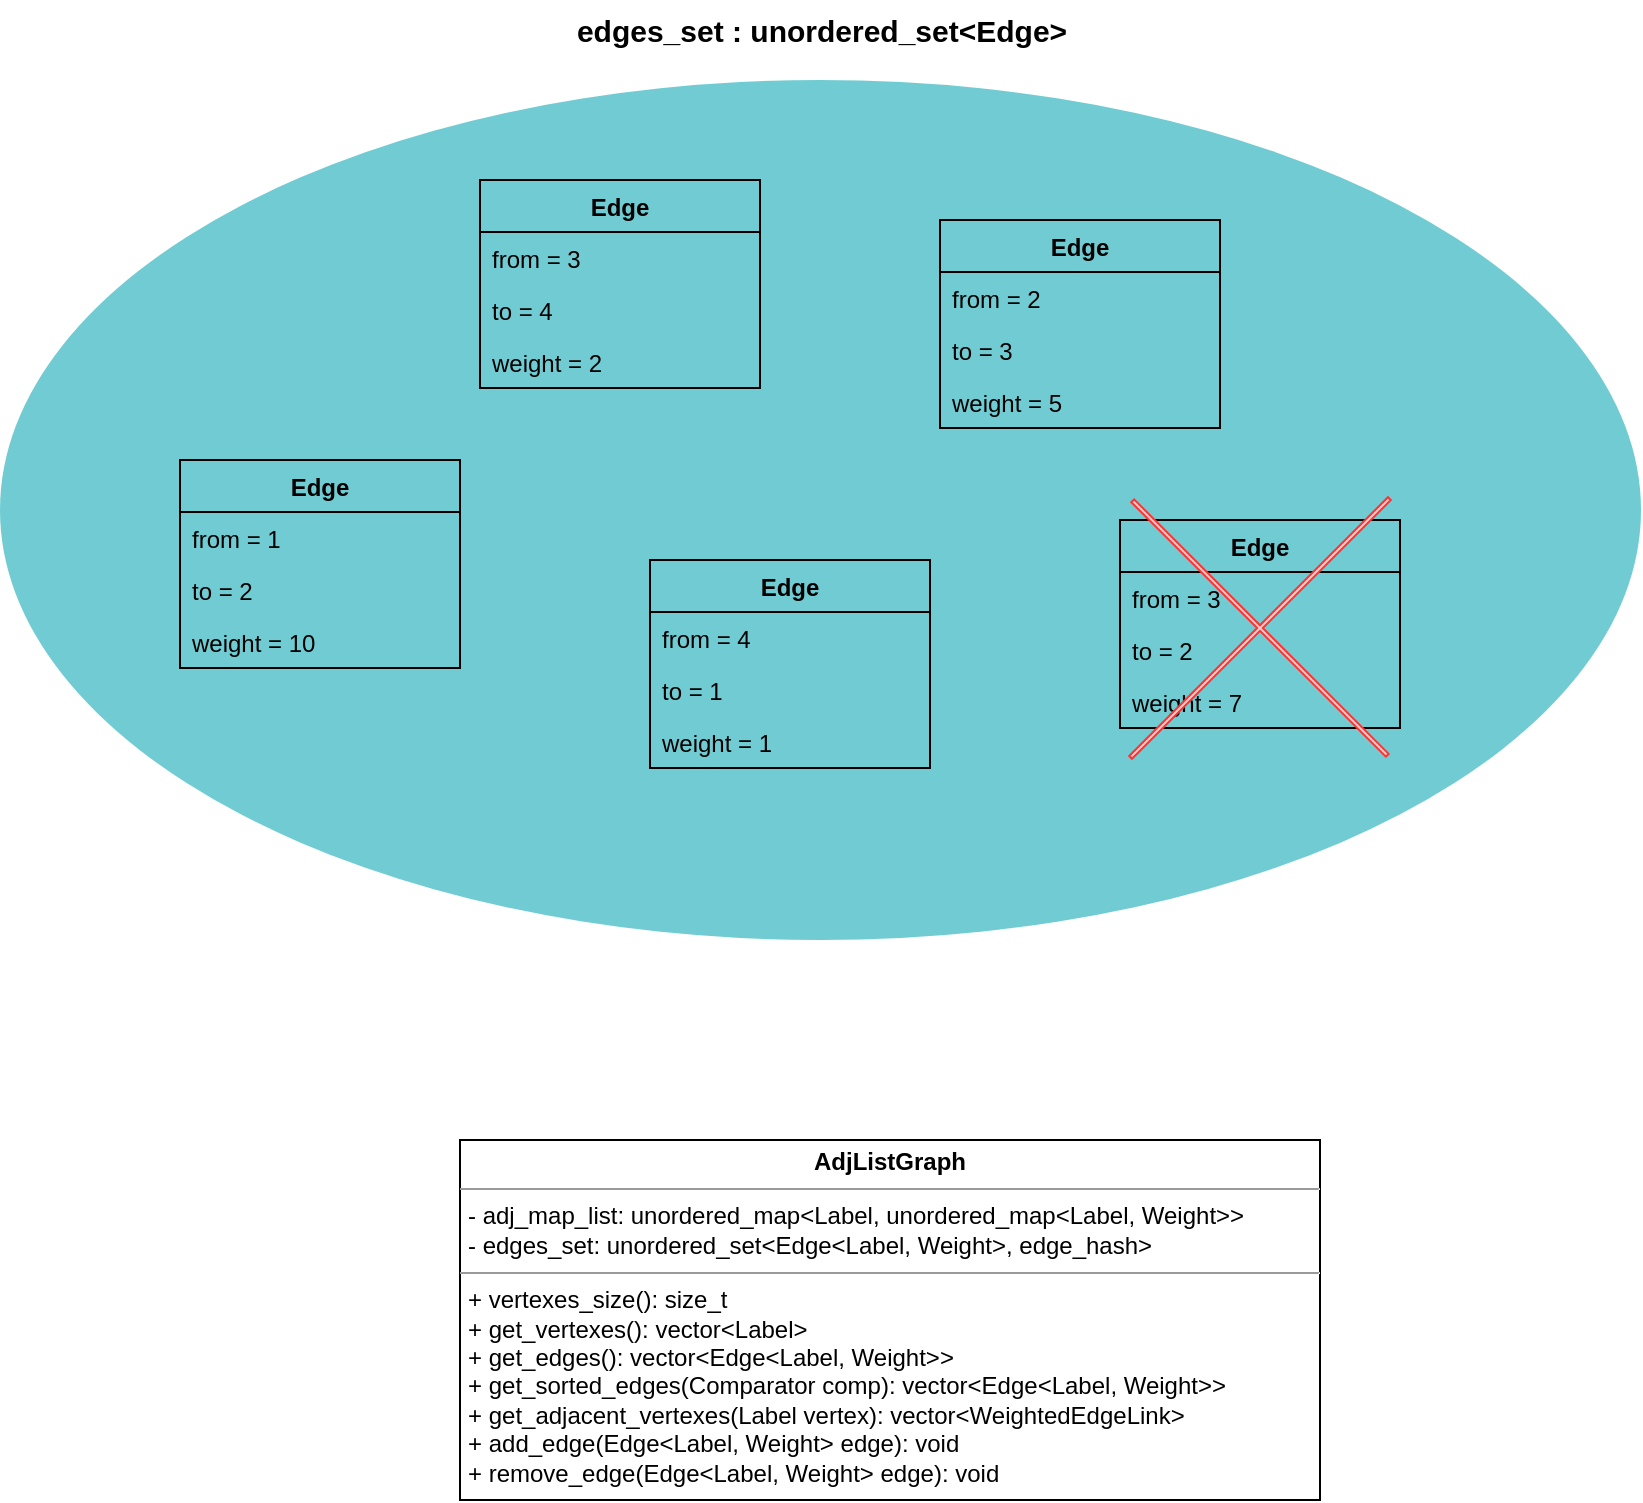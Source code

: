 <mxfile version="12.9.13" type="device"><diagram id="3228e29e-7158-1315-38df-8450db1d8a1d" name="Page-1"><mxGraphModel dx="1069" dy="617" grid="1" gridSize="10" guides="1" tooltips="1" connect="1" arrows="1" fold="1" page="1" pageScale="1" pageWidth="1169" pageHeight="827" background="#ffffff" math="0" shadow="0"><root><mxCell id="0"/><mxCell id="1" parent="0"/><mxCell id="21532" value="" style="ellipse;fillColor=#12AAB5;opacity=60;strokeColor=none;html=1;fontColor=#FFFFFF;" parent="1" vertex="1"><mxGeometry x="190" y="40" width="820.5" height="430" as="geometry"/></mxCell><mxCell id="L2UdDCaq0OvB3wnUsBJc-21542" value="&lt;font style=&quot;font-size: 15px&quot;&gt;&lt;b&gt;edges_set : unordered_set&amp;lt;Edge&amp;gt;&lt;/b&gt;&lt;/font&gt;" style="text;html=1;strokeColor=none;fillColor=none;align=center;verticalAlign=middle;whiteSpace=wrap;rounded=0;" vertex="1" parent="1"><mxGeometry x="470.5" width="260" height="30" as="geometry"/></mxCell><mxCell id="L2UdDCaq0OvB3wnUsBJc-21586" value="&lt;p style=&quot;margin: 0px ; margin-top: 4px ; text-align: center&quot;&gt;&lt;b&gt;AdjListGraph&lt;/b&gt;&lt;br&gt;&lt;/p&gt;&lt;hr size=&quot;1&quot;&gt;&lt;p style=&quot;margin: 0px ; margin-left: 4px&quot;&gt;- adj_map_list:&amp;nbsp;unordered_map&amp;lt;Label, unordered_map&amp;lt;Label, Weight&amp;gt;&amp;gt;&lt;/p&gt;&lt;p style=&quot;margin: 0px ; margin-left: 4px&quot;&gt;- edges_set: unordered_set&amp;lt;Edge&amp;lt;Label, Weight&amp;gt;, edge_hash&amp;gt;&lt;/p&gt;&lt;hr size=&quot;1&quot;&gt;&lt;p style=&quot;margin: 0px ; margin-left: 4px&quot;&gt;+ vertexes_size(): size_t&lt;/p&gt;&lt;p style=&quot;margin: 0px ; margin-left: 4px&quot;&gt;+ get_vertexes(): vector&amp;lt;Label&amp;gt;&lt;/p&gt;&lt;p style=&quot;margin: 0px ; margin-left: 4px&quot;&gt;+ get_edges(): vector&amp;lt;Edge&amp;lt;Label, Weight&amp;gt;&amp;gt;&lt;/p&gt;&lt;p style=&quot;margin: 0px ; margin-left: 4px&quot;&gt;+ get_sorted_edges(Comparator comp):&amp;nbsp;vector&amp;lt;Edge&amp;lt;Label, Weight&amp;gt;&amp;gt;&lt;/p&gt;&lt;p style=&quot;margin: 0px ; margin-left: 4px&quot;&gt;+&amp;nbsp;get_adjacent_vertexes(Label vertex):&amp;nbsp;vector&amp;lt;WeightedEdgeLink&amp;gt;&lt;/p&gt;&lt;p style=&quot;margin: 0px ; margin-left: 4px&quot;&gt;+&amp;nbsp;add_edge(Edge&amp;lt;Label, Weight&amp;gt; edge): void&lt;/p&gt;&lt;p style=&quot;margin: 0px ; margin-left: 4px&quot;&gt;+&amp;nbsp;remove_edge(Edge&amp;lt;Label, Weight&amp;gt; edge): void&lt;/p&gt;" style="verticalAlign=top;align=left;overflow=fill;fontSize=12;fontFamily=Helvetica;html=1;fillColor=none;" vertex="1" parent="1"><mxGeometry x="420" y="570" width="430" height="180" as="geometry"/></mxCell><mxCell id="L2UdDCaq0OvB3wnUsBJc-21589" value="Edge" style="swimlane;fontStyle=1;childLayout=stackLayout;horizontal=1;startSize=26;fillColor=none;horizontalStack=0;resizeParent=1;resizeParentMax=0;resizeLast=0;collapsible=1;marginBottom=0;" vertex="1" parent="1"><mxGeometry x="750" y="260" width="140" height="104" as="geometry"><mxRectangle x="700.5" y="160" width="57" height="26" as="alternateBounds"/></mxGeometry></mxCell><mxCell id="L2UdDCaq0OvB3wnUsBJc-21590" value="from = 3" style="text;strokeColor=none;fillColor=none;align=left;verticalAlign=top;spacingLeft=4;spacingRight=4;overflow=hidden;rotatable=0;points=[[0,0.5],[1,0.5]];portConstraint=eastwest;" vertex="1" parent="L2UdDCaq0OvB3wnUsBJc-21589"><mxGeometry y="26" width="140" height="26" as="geometry"/></mxCell><mxCell id="L2UdDCaq0OvB3wnUsBJc-21591" value="to = 2" style="text;strokeColor=none;fillColor=none;align=left;verticalAlign=top;spacingLeft=4;spacingRight=4;overflow=hidden;rotatable=0;points=[[0,0.5],[1,0.5]];portConstraint=eastwest;" vertex="1" parent="L2UdDCaq0OvB3wnUsBJc-21589"><mxGeometry y="52" width="140" height="26" as="geometry"/></mxCell><mxCell id="L2UdDCaq0OvB3wnUsBJc-21592" value="weight = 7" style="text;strokeColor=none;fillColor=none;align=left;verticalAlign=top;spacingLeft=4;spacingRight=4;overflow=hidden;rotatable=0;points=[[0,0.5],[1,0.5]];portConstraint=eastwest;" vertex="1" parent="L2UdDCaq0OvB3wnUsBJc-21589"><mxGeometry y="78" width="140" height="26" as="geometry"/></mxCell><mxCell id="L2UdDCaq0OvB3wnUsBJc-21598" value="" style="shape=cross;whiteSpace=wrap;html=1;fillColor=#f8cecc;size=0.011;rotation=45;strokeColor=#FF3333;" vertex="1" parent="1"><mxGeometry x="729.99" y="222.51" width="180" height="183" as="geometry"/></mxCell><mxCell id="L2UdDCaq0OvB3wnUsBJc-21543" value="Edge" style="swimlane;fontStyle=1;childLayout=stackLayout;horizontal=1;startSize=26;fillColor=none;horizontalStack=0;resizeParent=1;resizeParentMax=0;resizeLast=0;collapsible=1;marginBottom=0;" vertex="1" parent="1"><mxGeometry x="280" y="230" width="140" height="104" as="geometry"/></mxCell><mxCell id="L2UdDCaq0OvB3wnUsBJc-21544" value="from = 1" style="text;strokeColor=none;fillColor=none;align=left;verticalAlign=top;spacingLeft=4;spacingRight=4;overflow=hidden;rotatable=0;points=[[0,0.5],[1,0.5]];portConstraint=eastwest;" vertex="1" parent="L2UdDCaq0OvB3wnUsBJc-21543"><mxGeometry y="26" width="140" height="26" as="geometry"/></mxCell><mxCell id="L2UdDCaq0OvB3wnUsBJc-21545" value="to = 2" style="text;strokeColor=none;fillColor=none;align=left;verticalAlign=top;spacingLeft=4;spacingRight=4;overflow=hidden;rotatable=0;points=[[0,0.5],[1,0.5]];portConstraint=eastwest;" vertex="1" parent="L2UdDCaq0OvB3wnUsBJc-21543"><mxGeometry y="52" width="140" height="26" as="geometry"/></mxCell><mxCell id="L2UdDCaq0OvB3wnUsBJc-21546" value="weight = 10" style="text;strokeColor=none;fillColor=none;align=left;verticalAlign=top;spacingLeft=4;spacingRight=4;overflow=hidden;rotatable=0;points=[[0,0.5],[1,0.5]];portConstraint=eastwest;" vertex="1" parent="L2UdDCaq0OvB3wnUsBJc-21543"><mxGeometry y="78" width="140" height="26" as="geometry"/></mxCell><mxCell id="L2UdDCaq0OvB3wnUsBJc-21582" value="Edge" style="swimlane;fontStyle=1;childLayout=stackLayout;horizontal=1;startSize=26;fillColor=none;horizontalStack=0;resizeParent=1;resizeParentMax=0;resizeLast=0;collapsible=1;marginBottom=0;" vertex="1" parent="1"><mxGeometry x="430" y="90" width="140" height="104" as="geometry"/></mxCell><mxCell id="L2UdDCaq0OvB3wnUsBJc-21583" value="from = 3" style="text;strokeColor=none;fillColor=none;align=left;verticalAlign=top;spacingLeft=4;spacingRight=4;overflow=hidden;rotatable=0;points=[[0,0.5],[1,0.5]];portConstraint=eastwest;" vertex="1" parent="L2UdDCaq0OvB3wnUsBJc-21582"><mxGeometry y="26" width="140" height="26" as="geometry"/></mxCell><mxCell id="L2UdDCaq0OvB3wnUsBJc-21584" value="to = 4" style="text;strokeColor=none;fillColor=none;align=left;verticalAlign=top;spacingLeft=4;spacingRight=4;overflow=hidden;rotatable=0;points=[[0,0.5],[1,0.5]];portConstraint=eastwest;" vertex="1" parent="L2UdDCaq0OvB3wnUsBJc-21582"><mxGeometry y="52" width="140" height="26" as="geometry"/></mxCell><mxCell id="L2UdDCaq0OvB3wnUsBJc-21585" value="weight = 2" style="text;strokeColor=none;fillColor=none;align=left;verticalAlign=top;spacingLeft=4;spacingRight=4;overflow=hidden;rotatable=0;points=[[0,0.5],[1,0.5]];portConstraint=eastwest;" vertex="1" parent="L2UdDCaq0OvB3wnUsBJc-21582"><mxGeometry y="78" width="140" height="26" as="geometry"/></mxCell><mxCell id="L2UdDCaq0OvB3wnUsBJc-21578" value="Edge" style="swimlane;fontStyle=1;childLayout=stackLayout;horizontal=1;startSize=26;fillColor=none;horizontalStack=0;resizeParent=1;resizeParentMax=0;resizeLast=0;collapsible=1;marginBottom=0;" vertex="1" parent="1"><mxGeometry x="515" y="280" width="140" height="104" as="geometry"/></mxCell><mxCell id="L2UdDCaq0OvB3wnUsBJc-21579" value="from = 4" style="text;strokeColor=none;fillColor=none;align=left;verticalAlign=top;spacingLeft=4;spacingRight=4;overflow=hidden;rotatable=0;points=[[0,0.5],[1,0.5]];portConstraint=eastwest;" vertex="1" parent="L2UdDCaq0OvB3wnUsBJc-21578"><mxGeometry y="26" width="140" height="26" as="geometry"/></mxCell><mxCell id="L2UdDCaq0OvB3wnUsBJc-21580" value="to = 1" style="text;strokeColor=none;fillColor=none;align=left;verticalAlign=top;spacingLeft=4;spacingRight=4;overflow=hidden;rotatable=0;points=[[0,0.5],[1,0.5]];portConstraint=eastwest;" vertex="1" parent="L2UdDCaq0OvB3wnUsBJc-21578"><mxGeometry y="52" width="140" height="26" as="geometry"/></mxCell><mxCell id="L2UdDCaq0OvB3wnUsBJc-21581" value="weight = 1" style="text;strokeColor=none;fillColor=none;align=left;verticalAlign=top;spacingLeft=4;spacingRight=4;overflow=hidden;rotatable=0;points=[[0,0.5],[1,0.5]];portConstraint=eastwest;" vertex="1" parent="L2UdDCaq0OvB3wnUsBJc-21578"><mxGeometry y="78" width="140" height="26" as="geometry"/></mxCell><mxCell id="L2UdDCaq0OvB3wnUsBJc-21574" value="Edge" style="swimlane;fontStyle=1;childLayout=stackLayout;horizontal=1;startSize=26;fillColor=none;horizontalStack=0;resizeParent=1;resizeParentMax=0;resizeLast=0;collapsible=1;marginBottom=0;" vertex="1" parent="1"><mxGeometry x="660" y="110" width="140" height="104" as="geometry"><mxRectangle x="700.5" y="160" width="57" height="26" as="alternateBounds"/></mxGeometry></mxCell><mxCell id="L2UdDCaq0OvB3wnUsBJc-21575" value="from = 2" style="text;strokeColor=none;fillColor=none;align=left;verticalAlign=top;spacingLeft=4;spacingRight=4;overflow=hidden;rotatable=0;points=[[0,0.5],[1,0.5]];portConstraint=eastwest;" vertex="1" parent="L2UdDCaq0OvB3wnUsBJc-21574"><mxGeometry y="26" width="140" height="26" as="geometry"/></mxCell><mxCell id="L2UdDCaq0OvB3wnUsBJc-21576" value="to = 3" style="text;strokeColor=none;fillColor=none;align=left;verticalAlign=top;spacingLeft=4;spacingRight=4;overflow=hidden;rotatable=0;points=[[0,0.5],[1,0.5]];portConstraint=eastwest;" vertex="1" parent="L2UdDCaq0OvB3wnUsBJc-21574"><mxGeometry y="52" width="140" height="26" as="geometry"/></mxCell><mxCell id="L2UdDCaq0OvB3wnUsBJc-21577" value="weight = 5" style="text;strokeColor=none;fillColor=none;align=left;verticalAlign=top;spacingLeft=4;spacingRight=4;overflow=hidden;rotatable=0;points=[[0,0.5],[1,0.5]];portConstraint=eastwest;" vertex="1" parent="L2UdDCaq0OvB3wnUsBJc-21574"><mxGeometry y="78" width="140" height="26" as="geometry"/></mxCell></root></mxGraphModel></diagram></mxfile>